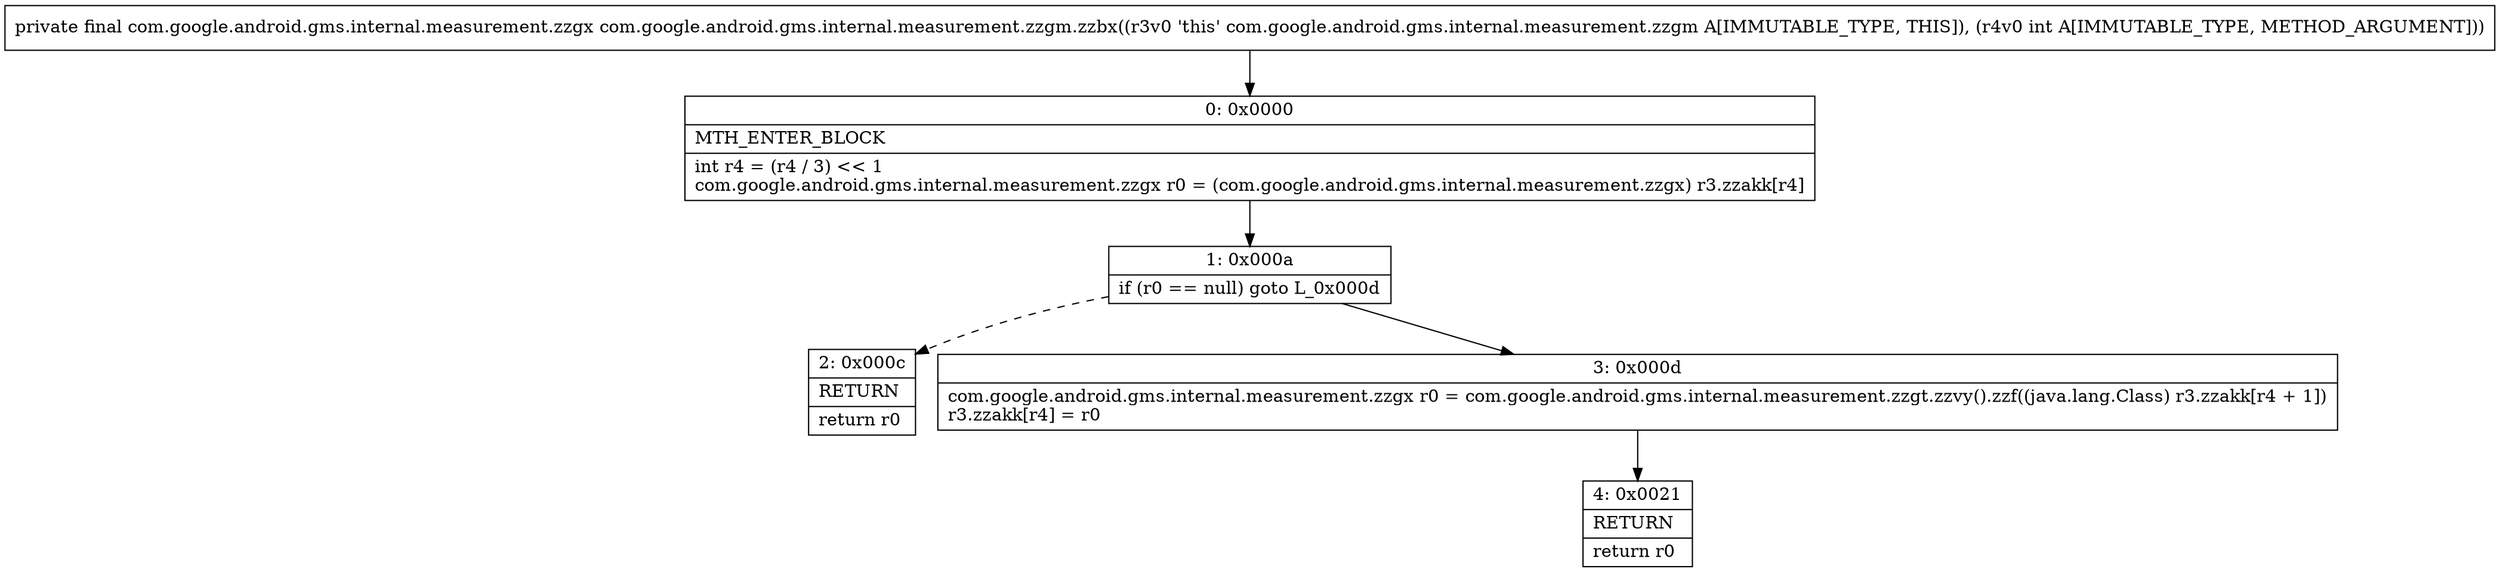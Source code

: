 digraph "CFG forcom.google.android.gms.internal.measurement.zzgm.zzbx(I)Lcom\/google\/android\/gms\/internal\/measurement\/zzgx;" {
Node_0 [shape=record,label="{0\:\ 0x0000|MTH_ENTER_BLOCK\l|int r4 = (r4 \/ 3) \<\< 1\lcom.google.android.gms.internal.measurement.zzgx r0 = (com.google.android.gms.internal.measurement.zzgx) r3.zzakk[r4]\l}"];
Node_1 [shape=record,label="{1\:\ 0x000a|if (r0 == null) goto L_0x000d\l}"];
Node_2 [shape=record,label="{2\:\ 0x000c|RETURN\l|return r0\l}"];
Node_3 [shape=record,label="{3\:\ 0x000d|com.google.android.gms.internal.measurement.zzgx r0 = com.google.android.gms.internal.measurement.zzgt.zzvy().zzf((java.lang.Class) r3.zzakk[r4 + 1])\lr3.zzakk[r4] = r0\l}"];
Node_4 [shape=record,label="{4\:\ 0x0021|RETURN\l|return r0\l}"];
MethodNode[shape=record,label="{private final com.google.android.gms.internal.measurement.zzgx com.google.android.gms.internal.measurement.zzgm.zzbx((r3v0 'this' com.google.android.gms.internal.measurement.zzgm A[IMMUTABLE_TYPE, THIS]), (r4v0 int A[IMMUTABLE_TYPE, METHOD_ARGUMENT])) }"];
MethodNode -> Node_0;
Node_0 -> Node_1;
Node_1 -> Node_2[style=dashed];
Node_1 -> Node_3;
Node_3 -> Node_4;
}


